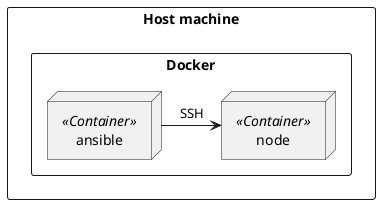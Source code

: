 @startuml
skinparam componentStyle rectangle



rectangle "Host machine" {

  rectangle "Docker" {
    node ansible<<Container>>
    node node<<Container>>
  }
}

ansible -r-> node: SSH

@enduml
